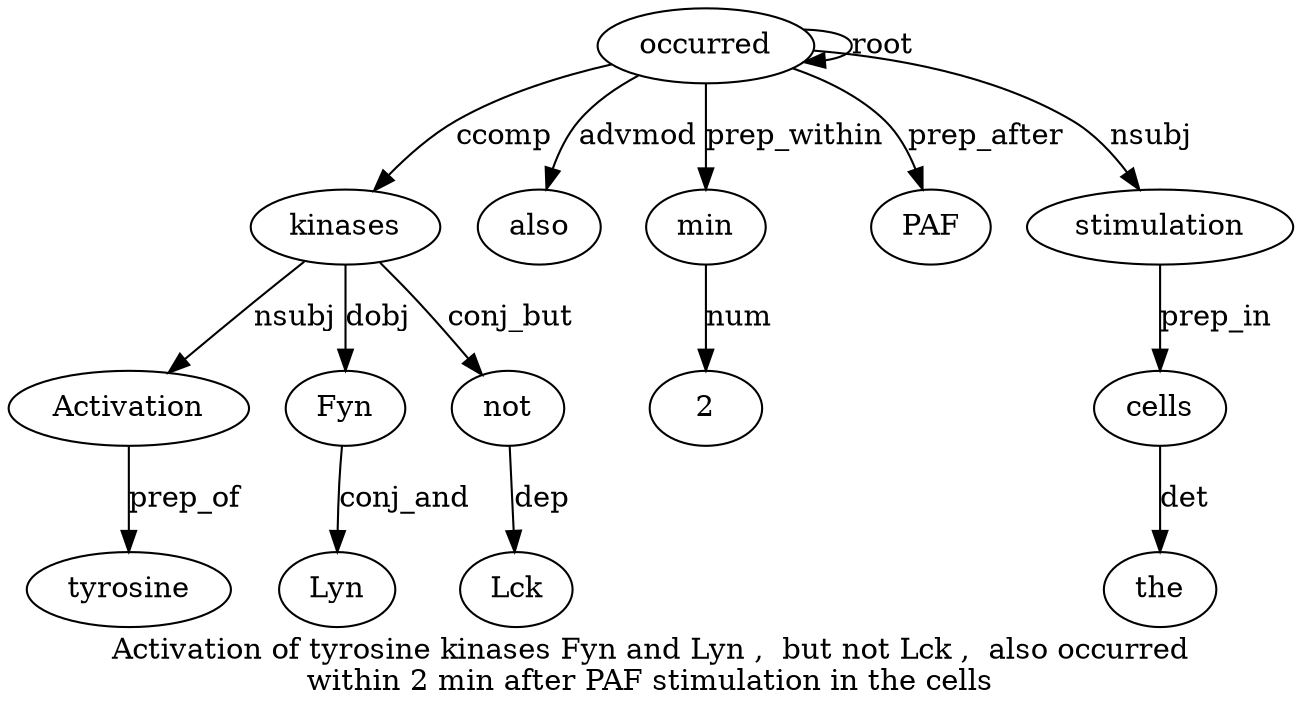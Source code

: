 digraph "Activation of tyrosine kinases Fyn and Lyn ,  but not Lck ,  also occurred within 2 min after PAF stimulation in the cells" {
label="Activation of tyrosine kinases Fyn and Lyn ,  but not Lck ,  also occurred
within 2 min after PAF stimulation in the cells";
kinases4 [style=filled, fillcolor=white, label=kinases];
Activation1 [style=filled, fillcolor=white, label=Activation];
kinases4 -> Activation1  [label=nsubj];
tyrosine3 [style=filled, fillcolor=white, label=tyrosine];
Activation1 -> tyrosine3  [label=prep_of];
occurred14 [style=filled, fillcolor=white, label=occurred];
occurred14 -> kinases4  [label=ccomp];
Fyn5 [style=filled, fillcolor=white, label=Fyn];
kinases4 -> Fyn5  [label=dobj];
Lyn7 [style=filled, fillcolor=white, label=Lyn];
Fyn5 -> Lyn7  [label=conj_and];
not10 [style=filled, fillcolor=white, label=not];
kinases4 -> not10  [label=conj_but];
Lck11 [style=filled, fillcolor=white, label=Lck];
not10 -> Lck11  [label=dep];
also13 [style=filled, fillcolor=white, label=also];
occurred14 -> also13  [label=advmod];
occurred14 -> occurred14  [label=root];
min17 [style=filled, fillcolor=white, label=min];
216 [style=filled, fillcolor=white, label=2];
min17 -> 216  [label=num];
occurred14 -> min17  [label=prep_within];
PAF19 [style=filled, fillcolor=white, label=PAF];
occurred14 -> PAF19  [label=prep_after];
stimulation20 [style=filled, fillcolor=white, label=stimulation];
occurred14 -> stimulation20  [label=nsubj];
cells23 [style=filled, fillcolor=white, label=cells];
the22 [style=filled, fillcolor=white, label=the];
cells23 -> the22  [label=det];
stimulation20 -> cells23  [label=prep_in];
}

